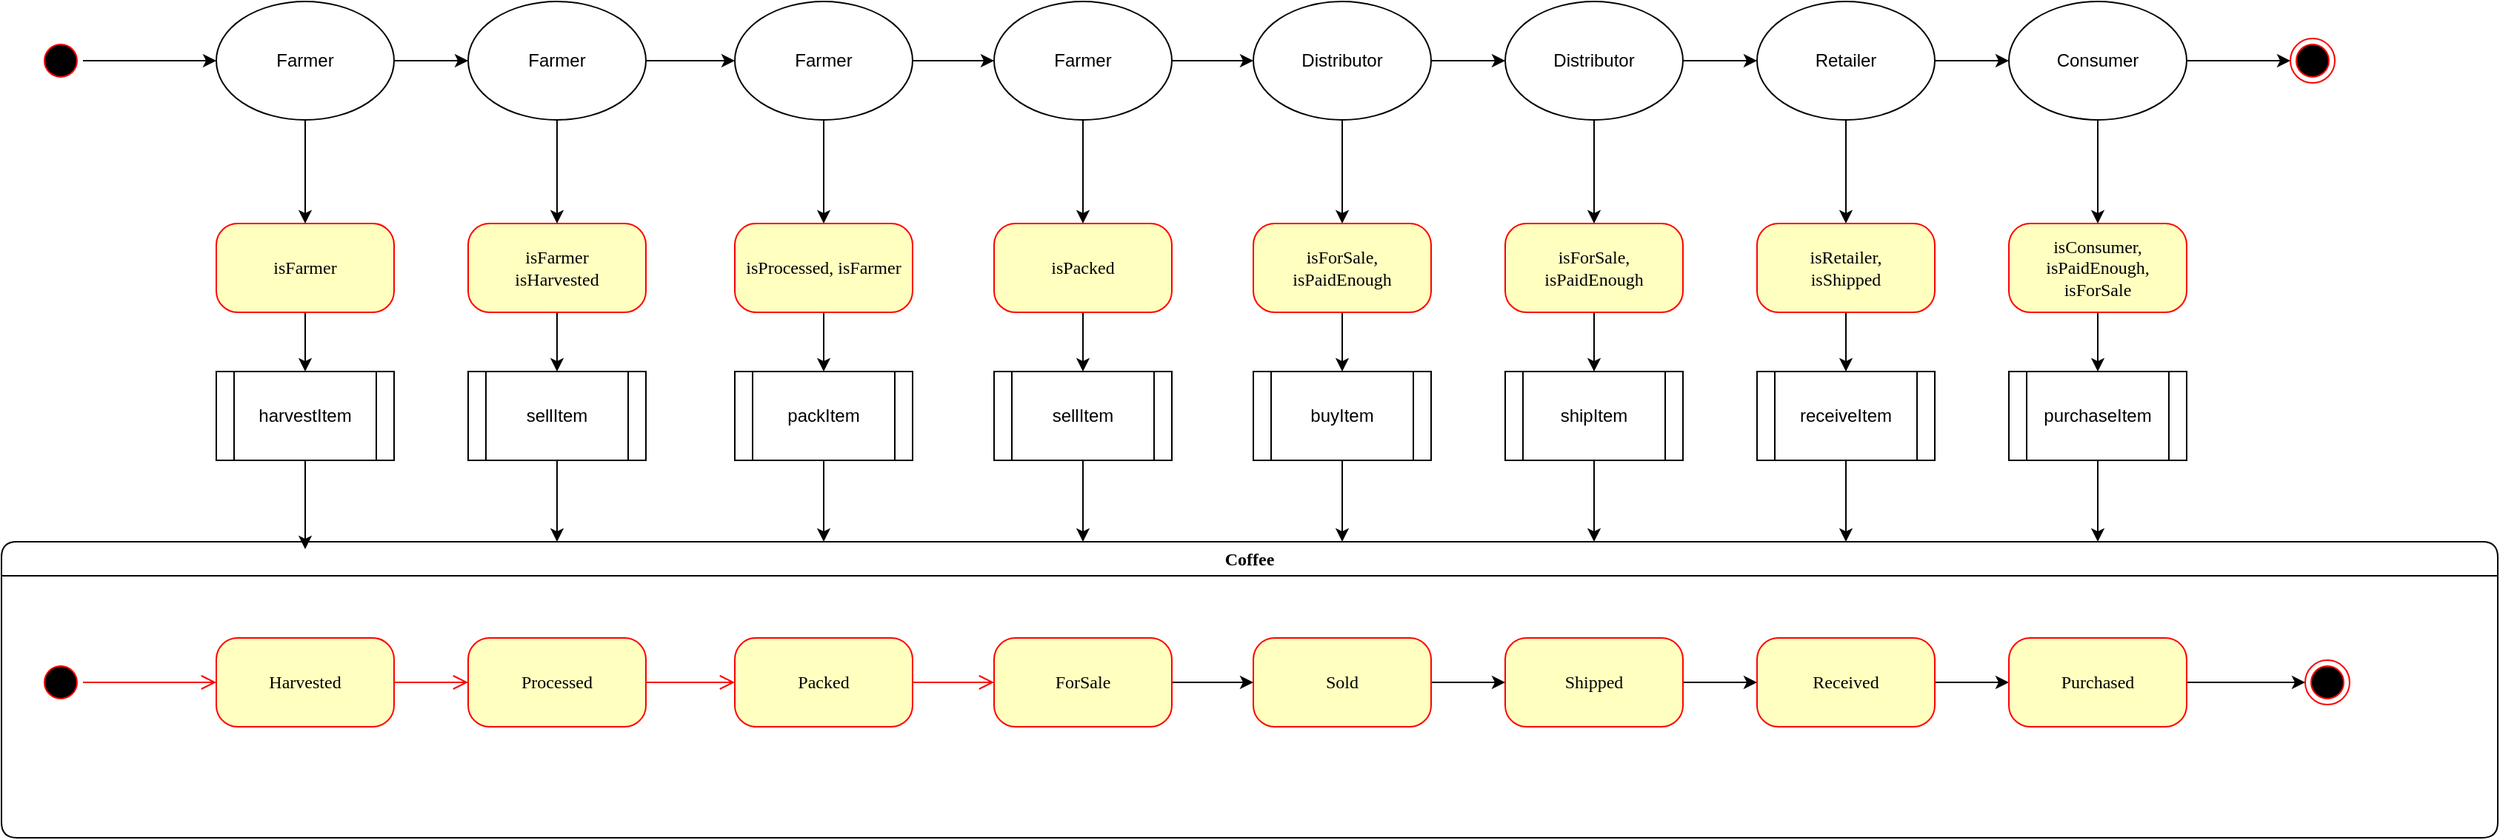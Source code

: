 <mxfile version="10.7.7" type="google"><diagram name="Page-1" id="58cdce13-f638-feb5-8d6f-7d28b1aa9fa0"><mxGraphModel dx="846" dy="676" grid="1" gridSize="10" guides="1" tooltips="1" connect="1" arrows="1" fold="1" page="1" pageScale="1" pageWidth="1100" pageHeight="850" background="#ffffff" math="0" shadow="0"><root><mxCell id="0"/><mxCell id="1" parent="0"/><mxCell id="bVCejZEp4_5_HTkMEaXZ-25" value="" style="edgeStyle=orthogonalEdgeStyle;rounded=0;orthogonalLoop=1;jettySize=auto;html=1;" parent="1" source="382b91b5511bd0f7-5" target="bVCejZEp4_5_HTkMEaXZ-22" edge="1"><mxGeometry relative="1" as="geometry"/></mxCell><mxCell id="382b91b5511bd0f7-5" value="isFarmer" style="rounded=1;whiteSpace=wrap;html=1;arcSize=24;fillColor=#ffffc0;strokeColor=#ff0000;shadow=0;comic=0;labelBackgroundColor=none;fontFamily=Verdana;fontSize=12;fontColor=#000000;align=center;" parent="1" vertex="1"><mxGeometry x="240" y="280" width="120" height="60" as="geometry"/></mxCell><mxCell id="bVCejZEp4_5_HTkMEaXZ-28" value="" style="edgeStyle=orthogonalEdgeStyle;rounded=0;orthogonalLoop=1;jettySize=auto;html=1;" parent="1" source="382b91b5511bd0f7-10" target="bVCejZEp4_5_HTkMEaXZ-27" edge="1"><mxGeometry relative="1" as="geometry"/></mxCell><mxCell id="382b91b5511bd0f7-10" value="isFarmer&lt;br&gt;isHarvested&lt;br&gt;" style="rounded=1;whiteSpace=wrap;html=1;arcSize=24;fillColor=#ffffc0;strokeColor=#ff0000;shadow=0;comic=0;labelBackgroundColor=none;fontFamily=Verdana;fontSize=12;fontColor=#000000;align=center;" parent="1" vertex="1"><mxGeometry x="410" y="280" width="120" height="60" as="geometry"/></mxCell><mxCell id="2a3bc250acf0617d-7" value="Coffee" style="swimlane;whiteSpace=wrap;html=1;rounded=1;shadow=0;comic=0;labelBackgroundColor=none;strokeColor=#000000;strokeWidth=1;fillColor=#ffffff;fontFamily=Verdana;fontSize=12;fontColor=#000000;align=center;" parent="1" vertex="1"><mxGeometry x="95" y="495" width="1685" height="200" as="geometry"/></mxCell><mxCell id="3cde6dad864a17aa-10" style="edgeStyle=elbowEdgeStyle;html=1;labelBackgroundColor=none;endArrow=open;endSize=8;strokeColor=#ff0000;fontFamily=Verdana;fontSize=12;align=left;" parent="2a3bc250acf0617d-7" source="382b91b5511bd0f7-8" target="3cde6dad864a17aa-1" edge="1"><mxGeometry relative="1" as="geometry"/></mxCell><mxCell id="382b91b5511bd0f7-8" value="Harvested" style="rounded=1;whiteSpace=wrap;html=1;arcSize=24;fillColor=#ffffc0;strokeColor=#ff0000;shadow=0;comic=0;labelBackgroundColor=none;fontFamily=Verdana;fontSize=12;fontColor=#000000;align=center;" parent="2a3bc250acf0617d-7" vertex="1"><mxGeometry x="145" y="65" width="120" height="60" as="geometry"/></mxCell><mxCell id="24f968d109e7d6b4-3" value="" style="ellipse;html=1;shape=endState;fillColor=#000000;strokeColor=#ff0000;rounded=1;shadow=0;comic=0;labelBackgroundColor=none;fontFamily=Verdana;fontSize=12;fontColor=#000000;align=center;" parent="2a3bc250acf0617d-7" vertex="1"><mxGeometry x="1555" y="80" width="30" height="30" as="geometry"/></mxCell><mxCell id="3cde6dad864a17aa-9" style="edgeStyle=elbowEdgeStyle;html=1;labelBackgroundColor=none;endArrow=open;endSize=8;strokeColor=#ff0000;fontFamily=Verdana;fontSize=12;align=left;" parent="2a3bc250acf0617d-7" source="2a3bc250acf0617d-3" target="382b91b5511bd0f7-8" edge="1"><mxGeometry relative="1" as="geometry"/></mxCell><mxCell id="2a3bc250acf0617d-3" value="" style="ellipse;html=1;shape=startState;fillColor=#000000;strokeColor=#ff0000;rounded=1;shadow=0;comic=0;labelBackgroundColor=none;fontFamily=Verdana;fontSize=12;fontColor=#000000;align=center;direction=south;" parent="2a3bc250acf0617d-7" vertex="1"><mxGeometry x="25" y="80" width="30" height="30" as="geometry"/></mxCell><mxCell id="3cde6dad864a17aa-11" style="edgeStyle=elbowEdgeStyle;html=1;labelBackgroundColor=none;endArrow=open;endSize=8;strokeColor=#ff0000;fontFamily=Verdana;fontSize=12;align=left;" parent="2a3bc250acf0617d-7" source="3cde6dad864a17aa-1" target="3cde6dad864a17aa-2" edge="1"><mxGeometry relative="1" as="geometry"/></mxCell><mxCell id="3cde6dad864a17aa-1" value="Processed" style="rounded=1;whiteSpace=wrap;html=1;arcSize=24;fillColor=#ffffc0;strokeColor=#ff0000;shadow=0;comic=0;labelBackgroundColor=none;fontFamily=Verdana;fontSize=12;fontColor=#000000;align=center;" parent="2a3bc250acf0617d-7" vertex="1"><mxGeometry x="315" y="65" width="120" height="60" as="geometry"/></mxCell><mxCell id="3cde6dad864a17aa-12" style="edgeStyle=elbowEdgeStyle;html=1;labelBackgroundColor=none;endArrow=open;endSize=8;strokeColor=#ff0000;fontFamily=Verdana;fontSize=12;align=left;entryX=0;entryY=0.5;entryDx=0;entryDy=0;" parent="2a3bc250acf0617d-7" source="3cde6dad864a17aa-2" target="bVCejZEp4_5_HTkMEaXZ-44" edge="1"><mxGeometry relative="1" as="geometry"/></mxCell><mxCell id="3cde6dad864a17aa-2" value="Packed" style="rounded=1;whiteSpace=wrap;html=1;arcSize=24;fillColor=#ffffc0;strokeColor=#ff0000;shadow=0;comic=0;labelBackgroundColor=none;fontFamily=Verdana;fontSize=12;fontColor=#000000;align=center;" parent="2a3bc250acf0617d-7" vertex="1"><mxGeometry x="495" y="65" width="120" height="60" as="geometry"/></mxCell><mxCell id="bVCejZEp4_5_HTkMEaXZ-53" value="" style="edgeStyle=orthogonalEdgeStyle;rounded=0;orthogonalLoop=1;jettySize=auto;html=1;" parent="2a3bc250acf0617d-7" source="bVCejZEp4_5_HTkMEaXZ-44" target="bVCejZEp4_5_HTkMEaXZ-52" edge="1"><mxGeometry relative="1" as="geometry"/></mxCell><mxCell id="bVCejZEp4_5_HTkMEaXZ-44" value="ForSale" style="rounded=1;whiteSpace=wrap;html=1;arcSize=24;fillColor=#ffffc0;strokeColor=#ff0000;shadow=0;comic=0;labelBackgroundColor=none;fontFamily=Verdana;fontSize=12;fontColor=#000000;align=center;" parent="2a3bc250acf0617d-7" vertex="1"><mxGeometry x="670" y="65" width="120" height="60" as="geometry"/></mxCell><mxCell id="zfX5fzq6GtVpqWYspOkU-11" value="" style="edgeStyle=orthogonalEdgeStyle;rounded=0;orthogonalLoop=1;jettySize=auto;html=1;" edge="1" parent="2a3bc250acf0617d-7" source="bVCejZEp4_5_HTkMEaXZ-52" target="zfX5fzq6GtVpqWYspOkU-10"><mxGeometry relative="1" as="geometry"/></mxCell><mxCell id="bVCejZEp4_5_HTkMEaXZ-52" value="Sold" style="rounded=1;whiteSpace=wrap;html=1;arcSize=24;fillColor=#ffffc0;strokeColor=#ff0000;shadow=0;comic=0;labelBackgroundColor=none;fontFamily=Verdana;fontSize=12;fontColor=#000000;align=center;" parent="2a3bc250acf0617d-7" vertex="1"><mxGeometry x="845" y="65" width="120" height="60" as="geometry"/></mxCell><mxCell id="zfX5fzq6GtVpqWYspOkU-12" value="" style="edgeStyle=orthogonalEdgeStyle;rounded=0;orthogonalLoop=1;jettySize=auto;html=1;" edge="1" parent="2a3bc250acf0617d-7" source="zfX5fzq6GtVpqWYspOkU-10" target="bVCejZEp4_5_HTkMEaXZ-58"><mxGeometry relative="1" as="geometry"/></mxCell><mxCell id="zfX5fzq6GtVpqWYspOkU-10" value="Shipped" style="rounded=1;whiteSpace=wrap;html=1;arcSize=24;fillColor=#ffffc0;strokeColor=#ff0000;shadow=0;comic=0;labelBackgroundColor=none;fontFamily=Verdana;fontSize=12;fontColor=#000000;align=center;" vertex="1" parent="2a3bc250acf0617d-7"><mxGeometry x="1015" y="65" width="120" height="60" as="geometry"/></mxCell><mxCell id="bVCejZEp4_5_HTkMEaXZ-71" value="" style="edgeStyle=orthogonalEdgeStyle;rounded=0;orthogonalLoop=1;jettySize=auto;html=1;" parent="2a3bc250acf0617d-7" source="bVCejZEp4_5_HTkMEaXZ-58" target="bVCejZEp4_5_HTkMEaXZ-70" edge="1"><mxGeometry relative="1" as="geometry"/></mxCell><mxCell id="bVCejZEp4_5_HTkMEaXZ-58" value="Received" style="rounded=1;whiteSpace=wrap;html=1;arcSize=24;fillColor=#ffffc0;strokeColor=#ff0000;shadow=0;comic=0;labelBackgroundColor=none;fontFamily=Verdana;fontSize=12;fontColor=#000000;align=center;" parent="2a3bc250acf0617d-7" vertex="1"><mxGeometry x="1185" y="65" width="120" height="60" as="geometry"/></mxCell><mxCell id="bVCejZEp4_5_HTkMEaXZ-73" value="" style="edgeStyle=orthogonalEdgeStyle;rounded=0;orthogonalLoop=1;jettySize=auto;html=1;entryX=0;entryY=0.5;entryDx=0;entryDy=0;" parent="2a3bc250acf0617d-7" source="bVCejZEp4_5_HTkMEaXZ-70" target="24f968d109e7d6b4-3" edge="1"><mxGeometry relative="1" as="geometry"><mxPoint x="1565" y="95" as="targetPoint"/></mxGeometry></mxCell><mxCell id="bVCejZEp4_5_HTkMEaXZ-70" value="Purchased" style="rounded=1;whiteSpace=wrap;html=1;arcSize=24;fillColor=#ffffc0;strokeColor=#ff0000;shadow=0;comic=0;labelBackgroundColor=none;fontFamily=Verdana;fontSize=12;fontColor=#000000;align=center;" parent="2a3bc250acf0617d-7" vertex="1"><mxGeometry x="1355" y="65" width="120" height="60" as="geometry"/></mxCell><mxCell id="bVCejZEp4_5_HTkMEaXZ-7" value="" style="edgeStyle=orthogonalEdgeStyle;rounded=0;orthogonalLoop=1;jettySize=auto;html=1;" parent="1" source="bVCejZEp4_5_HTkMEaXZ-5" target="bVCejZEp4_5_HTkMEaXZ-6" edge="1"><mxGeometry relative="1" as="geometry"/></mxCell><mxCell id="bVCejZEp4_5_HTkMEaXZ-24" style="edgeStyle=orthogonalEdgeStyle;rounded=0;orthogonalLoop=1;jettySize=auto;html=1;exitX=0.5;exitY=1;exitDx=0;exitDy=0;entryX=0.5;entryY=0;entryDx=0;entryDy=0;" parent="1" source="bVCejZEp4_5_HTkMEaXZ-5" target="382b91b5511bd0f7-5" edge="1"><mxGeometry relative="1" as="geometry"/></mxCell><mxCell id="bVCejZEp4_5_HTkMEaXZ-5" value="Farmer" style="ellipse;whiteSpace=wrap;html=1;" parent="1" vertex="1"><mxGeometry x="240" y="130" width="120" height="80" as="geometry"/></mxCell><mxCell id="bVCejZEp4_5_HTkMEaXZ-9" value="" style="edgeStyle=orthogonalEdgeStyle;rounded=0;orthogonalLoop=1;jettySize=auto;html=1;" parent="1" source="bVCejZEp4_5_HTkMEaXZ-6" target="bVCejZEp4_5_HTkMEaXZ-8" edge="1"><mxGeometry relative="1" as="geometry"/></mxCell><mxCell id="bVCejZEp4_5_HTkMEaXZ-26" value="" style="edgeStyle=orthogonalEdgeStyle;rounded=0;orthogonalLoop=1;jettySize=auto;html=1;" parent="1" source="bVCejZEp4_5_HTkMEaXZ-6" target="382b91b5511bd0f7-10" edge="1"><mxGeometry relative="1" as="geometry"/></mxCell><mxCell id="bVCejZEp4_5_HTkMEaXZ-6" value="Farmer" style="ellipse;whiteSpace=wrap;html=1;" parent="1" vertex="1"><mxGeometry x="410" y="130" width="120" height="80" as="geometry"/></mxCell><mxCell id="bVCejZEp4_5_HTkMEaXZ-11" value="" style="edgeStyle=orthogonalEdgeStyle;rounded=0;orthogonalLoop=1;jettySize=auto;html=1;" parent="1" source="bVCejZEp4_5_HTkMEaXZ-8" target="bVCejZEp4_5_HTkMEaXZ-10" edge="1"><mxGeometry relative="1" as="geometry"/></mxCell><mxCell id="bVCejZEp4_5_HTkMEaXZ-36" style="edgeStyle=orthogonalEdgeStyle;rounded=0;orthogonalLoop=1;jettySize=auto;html=1;exitX=0.5;exitY=1;exitDx=0;exitDy=0;" parent="1" source="bVCejZEp4_5_HTkMEaXZ-8" target="bVCejZEp4_5_HTkMEaXZ-35" edge="1"><mxGeometry relative="1" as="geometry"/></mxCell><mxCell id="bVCejZEp4_5_HTkMEaXZ-8" value="Farmer&lt;br&gt;" style="ellipse;whiteSpace=wrap;html=1;" parent="1" vertex="1"><mxGeometry x="590" y="130" width="120" height="80" as="geometry"/></mxCell><mxCell id="bVCejZEp4_5_HTkMEaXZ-13" value="" style="edgeStyle=orthogonalEdgeStyle;rounded=0;orthogonalLoop=1;jettySize=auto;html=1;" parent="1" source="bVCejZEp4_5_HTkMEaXZ-10" target="bVCejZEp4_5_HTkMEaXZ-12" edge="1"><mxGeometry relative="1" as="geometry"/></mxCell><mxCell id="bVCejZEp4_5_HTkMEaXZ-43" value="" style="edgeStyle=orthogonalEdgeStyle;rounded=0;orthogonalLoop=1;jettySize=auto;html=1;" parent="1" source="bVCejZEp4_5_HTkMEaXZ-10" target="bVCejZEp4_5_HTkMEaXZ-41" edge="1"><mxGeometry relative="1" as="geometry"/></mxCell><mxCell id="bVCejZEp4_5_HTkMEaXZ-10" value="Farmer" style="ellipse;whiteSpace=wrap;html=1;" parent="1" vertex="1"><mxGeometry x="765" y="130" width="120" height="80" as="geometry"/></mxCell><mxCell id="bVCejZEp4_5_HTkMEaXZ-49" value="" style="edgeStyle=orthogonalEdgeStyle;rounded=0;orthogonalLoop=1;jettySize=auto;html=1;" parent="1" source="bVCejZEp4_5_HTkMEaXZ-12" target="bVCejZEp4_5_HTkMEaXZ-47" edge="1"><mxGeometry relative="1" as="geometry"/></mxCell><mxCell id="zfX5fzq6GtVpqWYspOkU-2" value="" style="edgeStyle=orthogonalEdgeStyle;rounded=0;orthogonalLoop=1;jettySize=auto;html=1;" edge="1" parent="1" source="bVCejZEp4_5_HTkMEaXZ-12" target="zfX5fzq6GtVpqWYspOkU-1"><mxGeometry relative="1" as="geometry"/></mxCell><mxCell id="bVCejZEp4_5_HTkMEaXZ-12" value="Distributor" style="ellipse;whiteSpace=wrap;html=1;" parent="1" vertex="1"><mxGeometry x="940" y="130" width="120" height="80" as="geometry"/></mxCell><mxCell id="zfX5fzq6GtVpqWYspOkU-7" value="" style="edgeStyle=orthogonalEdgeStyle;rounded=0;orthogonalLoop=1;jettySize=auto;html=1;" edge="1" parent="1" source="zfX5fzq6GtVpqWYspOkU-1" target="zfX5fzq6GtVpqWYspOkU-3"><mxGeometry relative="1" as="geometry"/></mxCell><mxCell id="zfX5fzq6GtVpqWYspOkU-13" value="" style="edgeStyle=orthogonalEdgeStyle;rounded=0;orthogonalLoop=1;jettySize=auto;html=1;" edge="1" parent="1" source="zfX5fzq6GtVpqWYspOkU-1" target="bVCejZEp4_5_HTkMEaXZ-14"><mxGeometry relative="1" as="geometry"/></mxCell><mxCell id="zfX5fzq6GtVpqWYspOkU-1" value="Distributor" style="ellipse;whiteSpace=wrap;html=1;" vertex="1" parent="1"><mxGeometry x="1110" y="130" width="120" height="80" as="geometry"/></mxCell><mxCell id="bVCejZEp4_5_HTkMEaXZ-60" value="" style="edgeStyle=orthogonalEdgeStyle;rounded=0;orthogonalLoop=1;jettySize=auto;html=1;" parent="1" source="bVCejZEp4_5_HTkMEaXZ-14" target="bVCejZEp4_5_HTkMEaXZ-55" edge="1"><mxGeometry relative="1" as="geometry"/></mxCell><mxCell id="bVCejZEp4_5_HTkMEaXZ-62" value="" style="edgeStyle=orthogonalEdgeStyle;rounded=0;orthogonalLoop=1;jettySize=auto;html=1;" parent="1" source="bVCejZEp4_5_HTkMEaXZ-14" target="bVCejZEp4_5_HTkMEaXZ-61" edge="1"><mxGeometry relative="1" as="geometry"/></mxCell><mxCell id="bVCejZEp4_5_HTkMEaXZ-14" value="Retailer" style="ellipse;whiteSpace=wrap;html=1;" parent="1" vertex="1"><mxGeometry x="1280" y="130" width="120" height="80" as="geometry"/></mxCell><mxCell id="bVCejZEp4_5_HTkMEaXZ-66" value="" style="edgeStyle=orthogonalEdgeStyle;rounded=0;orthogonalLoop=1;jettySize=auto;html=1;" parent="1" source="bVCejZEp4_5_HTkMEaXZ-61" target="bVCejZEp4_5_HTkMEaXZ-65" edge="1"><mxGeometry relative="1" as="geometry"/></mxCell><mxCell id="bVCejZEp4_5_HTkMEaXZ-76" value="" style="edgeStyle=orthogonalEdgeStyle;rounded=0;orthogonalLoop=1;jettySize=auto;html=1;entryX=0;entryY=0.5;entryDx=0;entryDy=0;" parent="1" source="bVCejZEp4_5_HTkMEaXZ-61" target="bVCejZEp4_5_HTkMEaXZ-74" edge="1"><mxGeometry relative="1" as="geometry"><mxPoint x="1520" y="170" as="targetPoint"/></mxGeometry></mxCell><mxCell id="bVCejZEp4_5_HTkMEaXZ-61" value="Consumer" style="ellipse;whiteSpace=wrap;html=1;" parent="1" vertex="1"><mxGeometry x="1450" y="130" width="120" height="80" as="geometry"/></mxCell><mxCell id="bVCejZEp4_5_HTkMEaXZ-32" style="edgeStyle=orthogonalEdgeStyle;rounded=0;orthogonalLoop=1;jettySize=auto;html=1;exitX=0.5;exitY=0;exitDx=0;exitDy=0;entryX=0;entryY=0.5;entryDx=0;entryDy=0;" parent="1" source="bVCejZEp4_5_HTkMEaXZ-20" target="bVCejZEp4_5_HTkMEaXZ-5" edge="1"><mxGeometry relative="1" as="geometry"/></mxCell><mxCell id="bVCejZEp4_5_HTkMEaXZ-20" value="" style="ellipse;html=1;shape=startState;fillColor=#000000;strokeColor=#ff0000;rounded=1;shadow=0;comic=0;labelBackgroundColor=none;fontFamily=Verdana;fontSize=12;fontColor=#000000;align=center;direction=south;" parent="1" vertex="1"><mxGeometry x="120" y="155" width="30" height="30" as="geometry"/></mxCell><mxCell id="bVCejZEp4_5_HTkMEaXZ-23" style="edgeStyle=orthogonalEdgeStyle;rounded=0;orthogonalLoop=1;jettySize=auto;html=1;exitX=0.5;exitY=1;exitDx=0;exitDy=0;" parent="1" source="bVCejZEp4_5_HTkMEaXZ-22" edge="1"><mxGeometry relative="1" as="geometry"><mxPoint x="300" y="500" as="targetPoint"/><Array as="points"><mxPoint x="300" y="500"/></Array></mxGeometry></mxCell><mxCell id="bVCejZEp4_5_HTkMEaXZ-22" value="harvestItem" style="shape=process;whiteSpace=wrap;html=1;backgroundOutline=1;" parent="1" vertex="1"><mxGeometry x="240" y="380" width="120" height="60" as="geometry"/></mxCell><mxCell id="bVCejZEp4_5_HTkMEaXZ-29" value="" style="edgeStyle=orthogonalEdgeStyle;rounded=0;orthogonalLoop=1;jettySize=auto;html=1;" parent="1" source="bVCejZEp4_5_HTkMEaXZ-27" target="2a3bc250acf0617d-7" edge="1"><mxGeometry relative="1" as="geometry"><Array as="points"><mxPoint x="470" y="470"/><mxPoint x="470" y="470"/></Array></mxGeometry></mxCell><mxCell id="bVCejZEp4_5_HTkMEaXZ-27" value="sellItem" style="shape=process;whiteSpace=wrap;html=1;backgroundOutline=1;" parent="1" vertex="1"><mxGeometry x="410" y="380" width="120" height="60" as="geometry"/></mxCell><mxCell id="bVCejZEp4_5_HTkMEaXZ-38" value="" style="edgeStyle=orthogonalEdgeStyle;rounded=0;orthogonalLoop=1;jettySize=auto;html=1;" parent="1" source="bVCejZEp4_5_HTkMEaXZ-35" target="bVCejZEp4_5_HTkMEaXZ-37" edge="1"><mxGeometry relative="1" as="geometry"/></mxCell><mxCell id="bVCejZEp4_5_HTkMEaXZ-35" value="isProcessed, isFarmer&lt;br&gt;" style="rounded=1;whiteSpace=wrap;html=1;arcSize=24;fillColor=#ffffc0;strokeColor=#ff0000;shadow=0;comic=0;labelBackgroundColor=none;fontFamily=Verdana;fontSize=12;fontColor=#000000;align=center;" parent="1" vertex="1"><mxGeometry x="590" y="280" width="120" height="60" as="geometry"/></mxCell><mxCell id="bVCejZEp4_5_HTkMEaXZ-39" value="" style="edgeStyle=orthogonalEdgeStyle;rounded=0;orthogonalLoop=1;jettySize=auto;html=1;" parent="1" source="bVCejZEp4_5_HTkMEaXZ-37" target="2a3bc250acf0617d-7" edge="1"><mxGeometry relative="1" as="geometry"><Array as="points"><mxPoint x="650" y="470"/><mxPoint x="650" y="470"/></Array></mxGeometry></mxCell><mxCell id="bVCejZEp4_5_HTkMEaXZ-37" value="packItem" style="shape=process;whiteSpace=wrap;html=1;backgroundOutline=1;" parent="1" vertex="1"><mxGeometry x="590" y="380" width="120" height="60" as="geometry"/></mxCell><mxCell id="bVCejZEp4_5_HTkMEaXZ-40" value="" style="edgeStyle=orthogonalEdgeStyle;rounded=0;orthogonalLoop=1;jettySize=auto;html=1;" parent="1" source="bVCejZEp4_5_HTkMEaXZ-41" target="bVCejZEp4_5_HTkMEaXZ-42" edge="1"><mxGeometry relative="1" as="geometry"/></mxCell><mxCell id="bVCejZEp4_5_HTkMEaXZ-41" value="isPacked&lt;br&gt;" style="rounded=1;whiteSpace=wrap;html=1;arcSize=24;fillColor=#ffffc0;strokeColor=#ff0000;shadow=0;comic=0;labelBackgroundColor=none;fontFamily=Verdana;fontSize=12;fontColor=#000000;align=center;" parent="1" vertex="1"><mxGeometry x="765" y="280" width="120" height="60" as="geometry"/></mxCell><mxCell id="bVCejZEp4_5_HTkMEaXZ-45" value="" style="edgeStyle=orthogonalEdgeStyle;rounded=0;orthogonalLoop=1;jettySize=auto;html=1;" parent="1" source="bVCejZEp4_5_HTkMEaXZ-42" target="2a3bc250acf0617d-7" edge="1"><mxGeometry relative="1" as="geometry"><Array as="points"><mxPoint x="825" y="480"/><mxPoint x="825" y="480"/></Array></mxGeometry></mxCell><mxCell id="bVCejZEp4_5_HTkMEaXZ-42" value="sellItem" style="shape=process;whiteSpace=wrap;html=1;backgroundOutline=1;" parent="1" vertex="1"><mxGeometry x="765" y="380" width="120" height="60" as="geometry"/></mxCell><mxCell id="bVCejZEp4_5_HTkMEaXZ-46" value="" style="edgeStyle=orthogonalEdgeStyle;rounded=0;orthogonalLoop=1;jettySize=auto;html=1;" parent="1" source="bVCejZEp4_5_HTkMEaXZ-47" target="bVCejZEp4_5_HTkMEaXZ-48" edge="1"><mxGeometry relative="1" as="geometry"/></mxCell><mxCell id="bVCejZEp4_5_HTkMEaXZ-47" value="isForSale,&lt;br&gt;isPaidEnough&lt;br&gt;" style="rounded=1;whiteSpace=wrap;html=1;arcSize=24;fillColor=#ffffc0;strokeColor=#ff0000;shadow=0;comic=0;labelBackgroundColor=none;fontFamily=Verdana;fontSize=12;fontColor=#000000;align=center;" parent="1" vertex="1"><mxGeometry x="940" y="280" width="120" height="60" as="geometry"/></mxCell><mxCell id="zfX5fzq6GtVpqWYspOkU-8" value="" style="edgeStyle=orthogonalEdgeStyle;rounded=0;orthogonalLoop=1;jettySize=auto;html=1;" edge="1" parent="1" source="zfX5fzq6GtVpqWYspOkU-3" target="zfX5fzq6GtVpqWYspOkU-5"><mxGeometry relative="1" as="geometry"/></mxCell><mxCell id="zfX5fzq6GtVpqWYspOkU-3" value="isForSale,&lt;br&gt;isPaidEnough&lt;br&gt;" style="rounded=1;whiteSpace=wrap;html=1;arcSize=24;fillColor=#ffffc0;strokeColor=#ff0000;shadow=0;comic=0;labelBackgroundColor=none;fontFamily=Verdana;fontSize=12;fontColor=#000000;align=center;" vertex="1" parent="1"><mxGeometry x="1110" y="280" width="120" height="60" as="geometry"/></mxCell><mxCell id="bVCejZEp4_5_HTkMEaXZ-50" value="" style="edgeStyle=orthogonalEdgeStyle;rounded=0;orthogonalLoop=1;jettySize=auto;html=1;" parent="1" source="bVCejZEp4_5_HTkMEaXZ-48" target="2a3bc250acf0617d-7" edge="1"><mxGeometry relative="1" as="geometry"><Array as="points"><mxPoint x="1000" y="490"/><mxPoint x="1000" y="490"/></Array></mxGeometry></mxCell><mxCell id="bVCejZEp4_5_HTkMEaXZ-48" value="buyItem" style="shape=process;whiteSpace=wrap;html=1;backgroundOutline=1;" parent="1" vertex="1"><mxGeometry x="940" y="380" width="120" height="60" as="geometry"/></mxCell><mxCell id="zfX5fzq6GtVpqWYspOkU-9" value="" style="edgeStyle=orthogonalEdgeStyle;rounded=0;orthogonalLoop=1;jettySize=auto;html=1;" edge="1" parent="1" source="zfX5fzq6GtVpqWYspOkU-5" target="2a3bc250acf0617d-7"><mxGeometry relative="1" as="geometry"><Array as="points"><mxPoint x="1170" y="480"/><mxPoint x="1170" y="480"/></Array></mxGeometry></mxCell><mxCell id="zfX5fzq6GtVpqWYspOkU-5" value="shipItem" style="shape=process;whiteSpace=wrap;html=1;backgroundOutline=1;" vertex="1" parent="1"><mxGeometry x="1110" y="380" width="120" height="60" as="geometry"/></mxCell><mxCell id="bVCejZEp4_5_HTkMEaXZ-54" value="" style="edgeStyle=orthogonalEdgeStyle;rounded=0;orthogonalLoop=1;jettySize=auto;html=1;" parent="1" source="bVCejZEp4_5_HTkMEaXZ-55" target="bVCejZEp4_5_HTkMEaXZ-56" edge="1"><mxGeometry relative="1" as="geometry"/></mxCell><mxCell id="bVCejZEp4_5_HTkMEaXZ-55" value="isRetailer, &lt;br&gt;isShipped&lt;br&gt;" style="rounded=1;whiteSpace=wrap;html=1;arcSize=24;fillColor=#ffffc0;strokeColor=#ff0000;shadow=0;comic=0;labelBackgroundColor=none;fontFamily=Verdana;fontSize=12;fontColor=#000000;align=center;" parent="1" vertex="1"><mxGeometry x="1280" y="280" width="120" height="60" as="geometry"/></mxCell><mxCell id="bVCejZEp4_5_HTkMEaXZ-57" value="" style="edgeStyle=orthogonalEdgeStyle;rounded=0;orthogonalLoop=1;jettySize=auto;html=1;" parent="1" source="bVCejZEp4_5_HTkMEaXZ-56" target="2a3bc250acf0617d-7" edge="1"><mxGeometry relative="1" as="geometry"><Array as="points"><mxPoint x="1340" y="460"/><mxPoint x="1340" y="460"/></Array></mxGeometry></mxCell><mxCell id="bVCejZEp4_5_HTkMEaXZ-56" value="receiveItem" style="shape=process;whiteSpace=wrap;html=1;backgroundOutline=1;" parent="1" vertex="1"><mxGeometry x="1280" y="380" width="120" height="60" as="geometry"/></mxCell><mxCell id="bVCejZEp4_5_HTkMEaXZ-68" value="" style="edgeStyle=orthogonalEdgeStyle;rounded=0;orthogonalLoop=1;jettySize=auto;html=1;" parent="1" source="bVCejZEp4_5_HTkMEaXZ-65" target="bVCejZEp4_5_HTkMEaXZ-67" edge="1"><mxGeometry relative="1" as="geometry"/></mxCell><mxCell id="bVCejZEp4_5_HTkMEaXZ-65" value="isConsumer,&lt;br&gt;isPaidEnough,&lt;br&gt;isForSale&lt;br&gt;" style="rounded=1;whiteSpace=wrap;html=1;arcSize=24;fillColor=#ffffc0;strokeColor=#ff0000;shadow=0;comic=0;labelBackgroundColor=none;fontFamily=Verdana;fontSize=12;fontColor=#000000;align=center;" parent="1" vertex="1"><mxGeometry x="1450" y="280" width="120" height="60" as="geometry"/></mxCell><mxCell id="bVCejZEp4_5_HTkMEaXZ-69" value="" style="edgeStyle=orthogonalEdgeStyle;rounded=0;orthogonalLoop=1;jettySize=auto;html=1;" parent="1" source="bVCejZEp4_5_HTkMEaXZ-67" target="2a3bc250acf0617d-7" edge="1"><mxGeometry relative="1" as="geometry"><Array as="points"><mxPoint x="1510" y="470"/><mxPoint x="1510" y="470"/></Array></mxGeometry></mxCell><mxCell id="bVCejZEp4_5_HTkMEaXZ-67" value="purchaseItem" style="shape=process;whiteSpace=wrap;html=1;backgroundOutline=1;" parent="1" vertex="1"><mxGeometry x="1450" y="380" width="120" height="60" as="geometry"/></mxCell><mxCell id="bVCejZEp4_5_HTkMEaXZ-74" value="" style="ellipse;html=1;shape=endState;fillColor=#000000;strokeColor=#ff0000;rounded=1;shadow=0;comic=0;labelBackgroundColor=none;fontFamily=Verdana;fontSize=12;fontColor=#000000;align=center;" parent="1" vertex="1"><mxGeometry x="1640" y="155" width="30" height="30" as="geometry"/></mxCell></root></mxGraphModel></diagram></mxfile>